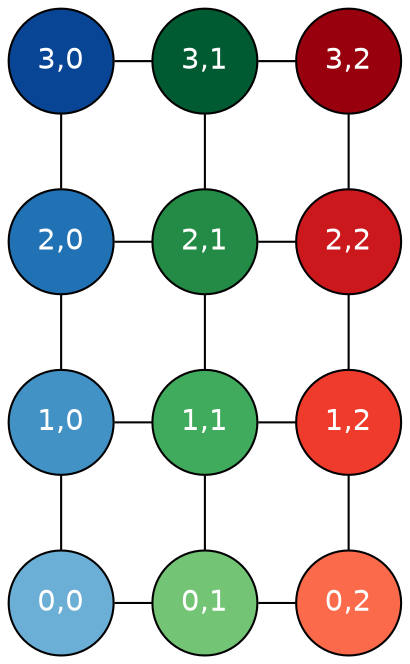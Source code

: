 graph rot_stencil {
    node [
        label = ""
        shape = circle
        style = filled
        fillcolor = white
        fontname = helvetica
        fontcolor = white
    ]
    bgcolor = transparent

    {node [colorscheme=blues7] 00; 10; 20; 30}
    {node [colorscheme=greens7] 01; 11; 21; 31}
    {node [colorscheme=reds7] 02; 12; 22; 32}

    00 [label="0,0", fillcolor=4]
    01 [label="0,1", fillcolor=4]
    02 [label="0,2", fillcolor=4]
    10 [label="1,0", fillcolor=5]
    11 [label="1,1", fillcolor=5]
    12 [label="1,2", fillcolor=5]
    20 [label="2,0", fillcolor=6]
    21 [label="2,1", fillcolor=6]
    22 [label="2,2", fillcolor=6]
    30 [label="3,0", fillcolor=7]
    31 [label="3,1", fillcolor=7]
    32 [label="3,2", fillcolor=7]

    {rank = same; 30 -- 31 -- 32}
    {rank = same; 20 -- 21 -- 22}
    {rank = same; 10 -- 11 -- 12}
    {rank = same; 00 -- 01 -- 02}
    30 -- 20 -- 10 -- 00
    31 -- 21 -- 11 -- 01
    32 -- 22 -- 12 -- 02
}
